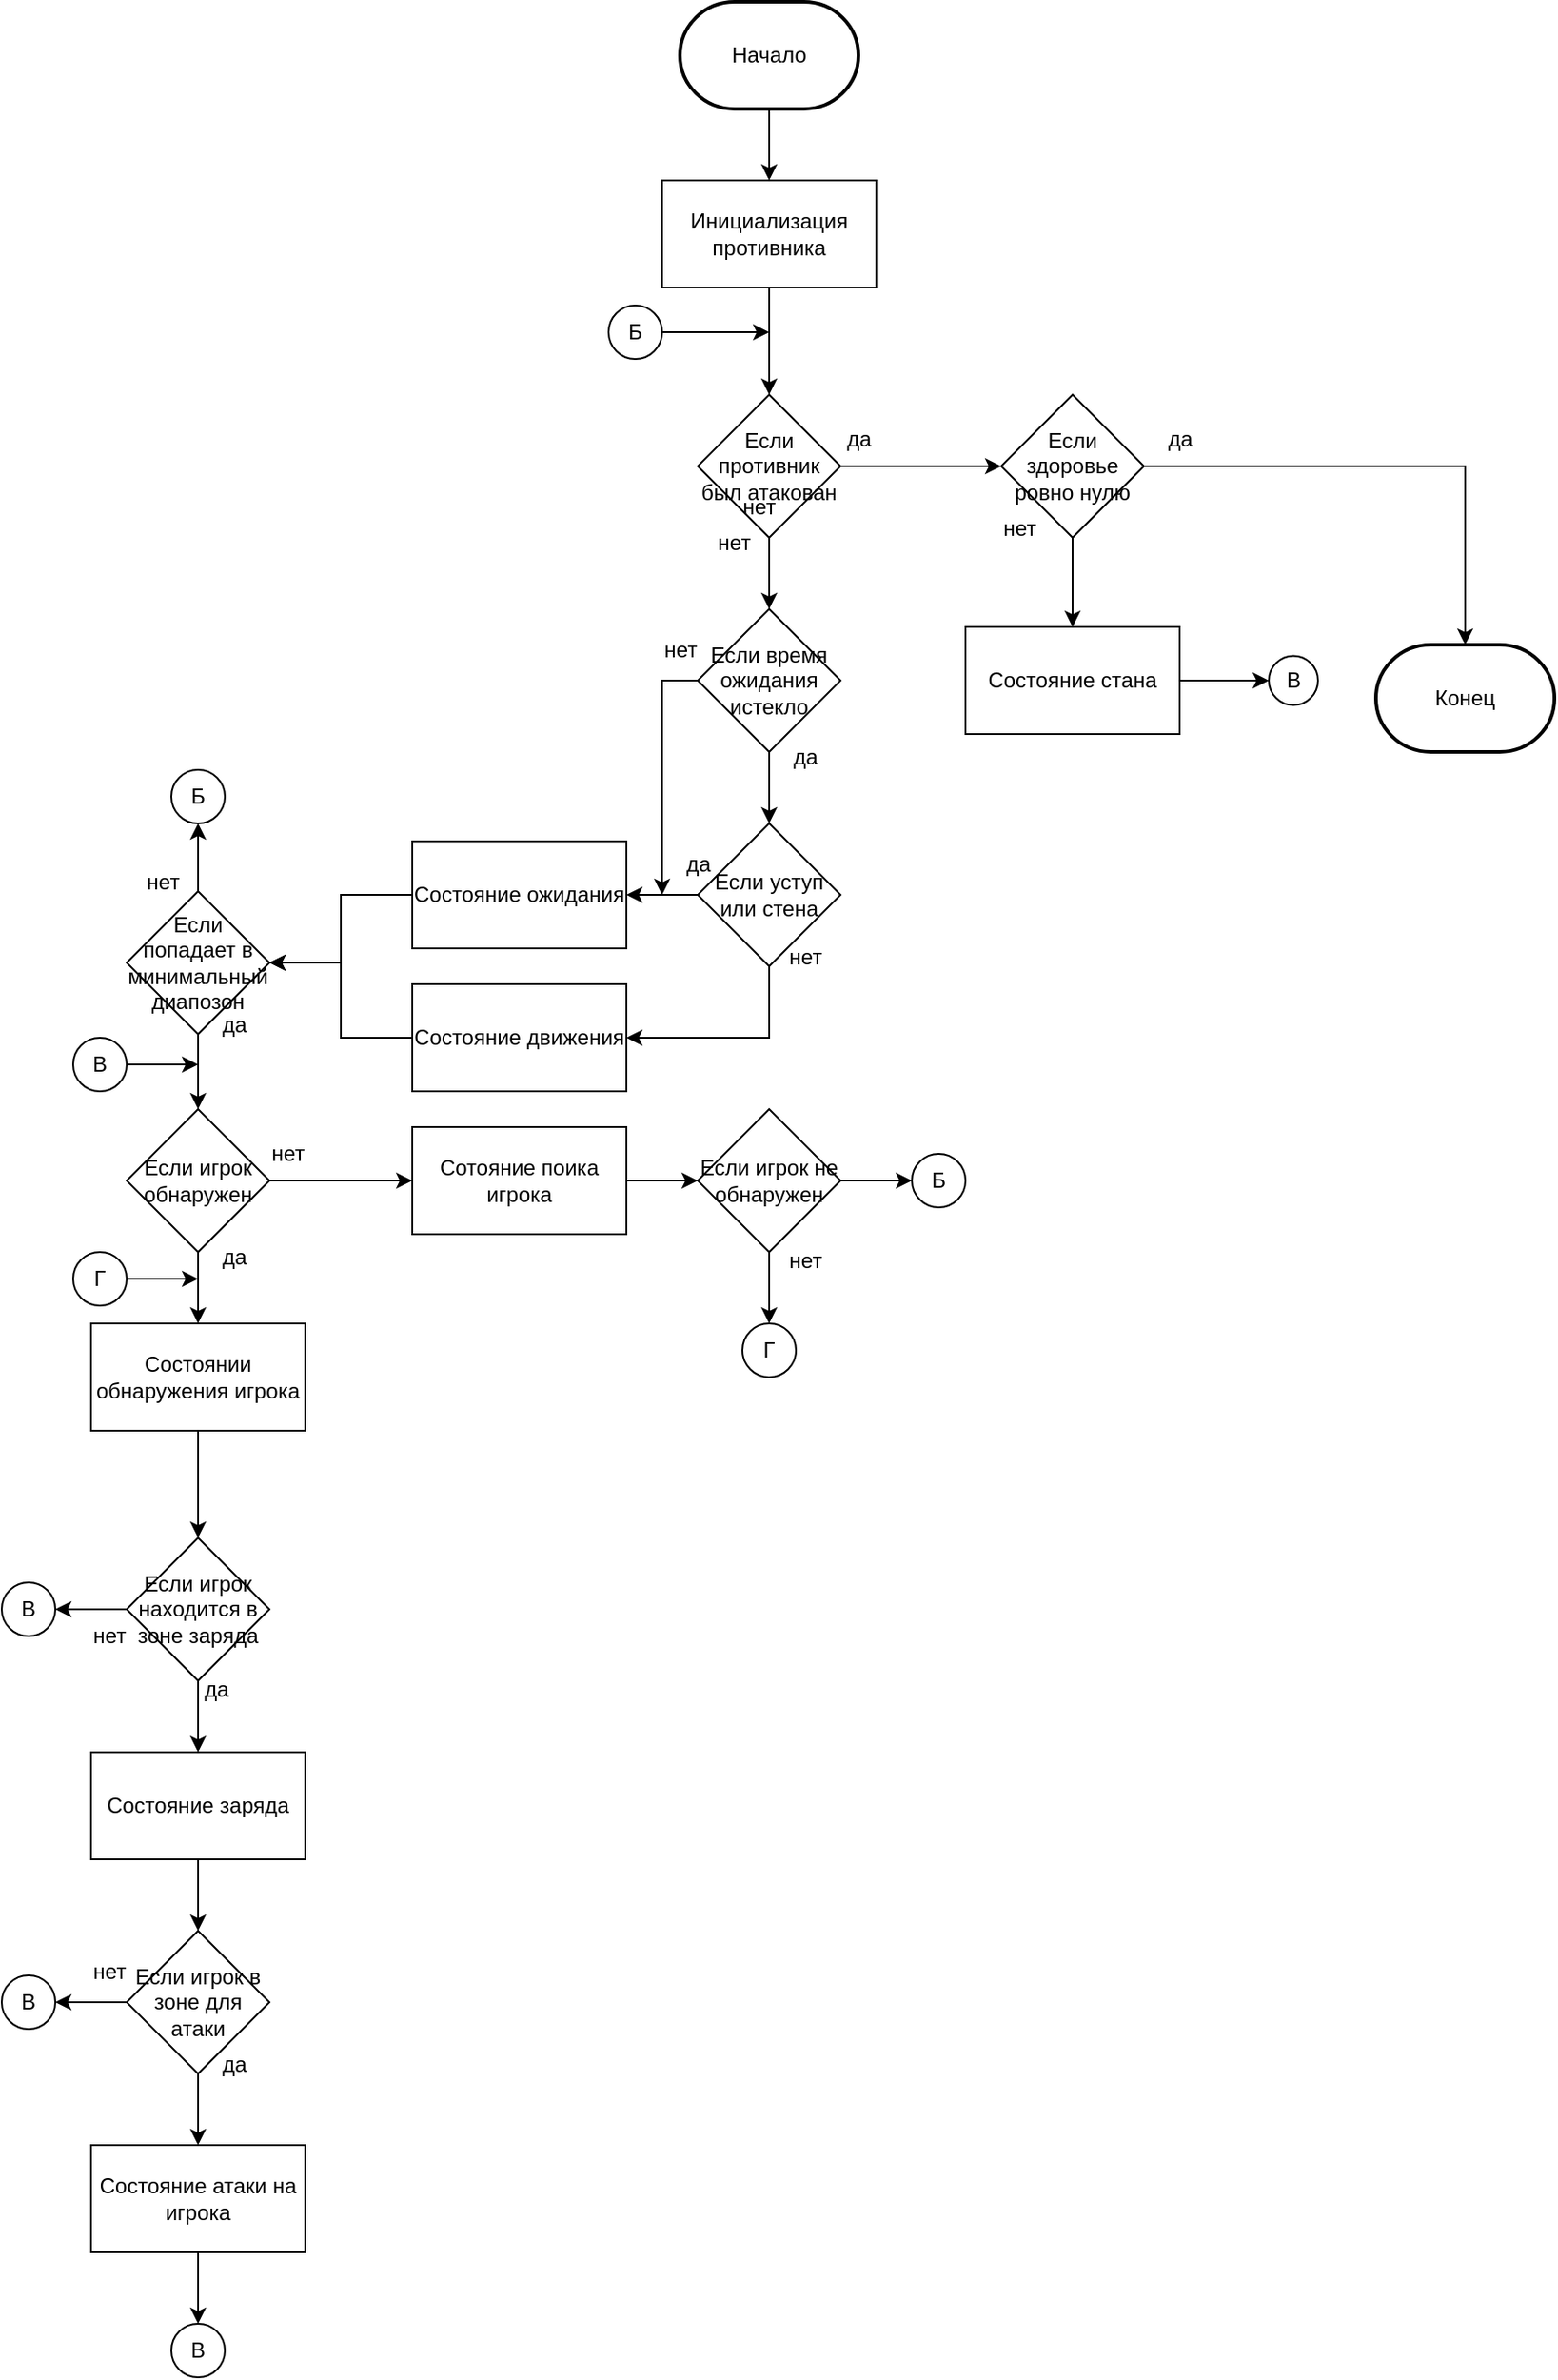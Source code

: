 <mxfile version="21.3.7" type="github">
  <diagram name="Страница 1" id="Gj84CHODnY0U7U4xxXaJ">
    <mxGraphModel dx="2876" dy="1137" grid="1" gridSize="10" guides="1" tooltips="1" connect="1" arrows="1" fold="1" page="1" pageScale="1" pageWidth="827" pageHeight="1169" math="0" shadow="0">
      <root>
        <mxCell id="0" />
        <mxCell id="1" parent="0" />
        <mxCell id="MkpX5dZ0gaFHG59IAgGM-9" style="edgeStyle=orthogonalEdgeStyle;rounded=0;orthogonalLoop=1;jettySize=auto;html=1;exitX=0.5;exitY=1;exitDx=0;exitDy=0;entryX=0.5;entryY=0;entryDx=0;entryDy=0;" edge="1" parent="1" source="MkpX5dZ0gaFHG59IAgGM-2" target="MkpX5dZ0gaFHG59IAgGM-7">
          <mxGeometry relative="1" as="geometry" />
        </mxCell>
        <mxCell id="MkpX5dZ0gaFHG59IAgGM-2" value="Инициализация противника" style="rounded=0;whiteSpace=wrap;html=1;" vertex="1" parent="1">
          <mxGeometry x="340" y="120" width="120" height="60" as="geometry" />
        </mxCell>
        <mxCell id="MkpX5dZ0gaFHG59IAgGM-6" style="edgeStyle=orthogonalEdgeStyle;rounded=0;orthogonalLoop=1;jettySize=auto;html=1;exitX=0.5;exitY=1;exitDx=0;exitDy=0;exitPerimeter=0;entryX=0.5;entryY=0;entryDx=0;entryDy=0;" edge="1" parent="1" source="MkpX5dZ0gaFHG59IAgGM-5" target="MkpX5dZ0gaFHG59IAgGM-2">
          <mxGeometry relative="1" as="geometry" />
        </mxCell>
        <mxCell id="MkpX5dZ0gaFHG59IAgGM-5" value="Начало" style="strokeWidth=2;html=1;shape=mxgraph.flowchart.terminator;whiteSpace=wrap;" vertex="1" parent="1">
          <mxGeometry x="350" y="20" width="100" height="60" as="geometry" />
        </mxCell>
        <mxCell id="MkpX5dZ0gaFHG59IAgGM-10" style="edgeStyle=orthogonalEdgeStyle;rounded=0;orthogonalLoop=1;jettySize=auto;html=1;exitX=0.5;exitY=1;exitDx=0;exitDy=0;entryX=0.5;entryY=0;entryDx=0;entryDy=0;" edge="1" parent="1" source="MkpX5dZ0gaFHG59IAgGM-7" target="MkpX5dZ0gaFHG59IAgGM-8">
          <mxGeometry relative="1" as="geometry" />
        </mxCell>
        <mxCell id="MkpX5dZ0gaFHG59IAgGM-11" style="edgeStyle=orthogonalEdgeStyle;rounded=0;orthogonalLoop=1;jettySize=auto;html=1;exitX=1;exitY=0.5;exitDx=0;exitDy=0;entryX=0;entryY=0.5;entryDx=0;entryDy=0;" edge="1" parent="1" source="MkpX5dZ0gaFHG59IAgGM-7" target="MkpX5dZ0gaFHG59IAgGM-12">
          <mxGeometry relative="1" as="geometry">
            <mxPoint x="590" y="260" as="targetPoint" />
          </mxGeometry>
        </mxCell>
        <mxCell id="MkpX5dZ0gaFHG59IAgGM-7" value="Если противник был атакован" style="rhombus;whiteSpace=wrap;html=1;" vertex="1" parent="1">
          <mxGeometry x="360" y="240" width="80" height="80" as="geometry" />
        </mxCell>
        <mxCell id="MkpX5dZ0gaFHG59IAgGM-24" style="edgeStyle=orthogonalEdgeStyle;rounded=0;orthogonalLoop=1;jettySize=auto;html=1;exitX=0.5;exitY=1;exitDx=0;exitDy=0;entryX=0.5;entryY=0;entryDx=0;entryDy=0;" edge="1" parent="1" source="MkpX5dZ0gaFHG59IAgGM-8" target="MkpX5dZ0gaFHG59IAgGM-23">
          <mxGeometry relative="1" as="geometry" />
        </mxCell>
        <mxCell id="MkpX5dZ0gaFHG59IAgGM-29" style="edgeStyle=orthogonalEdgeStyle;rounded=0;orthogonalLoop=1;jettySize=auto;html=1;exitX=0;exitY=0.5;exitDx=0;exitDy=0;" edge="1" parent="1" source="MkpX5dZ0gaFHG59IAgGM-8">
          <mxGeometry relative="1" as="geometry">
            <mxPoint x="340" y="520" as="targetPoint" />
          </mxGeometry>
        </mxCell>
        <mxCell id="MkpX5dZ0gaFHG59IAgGM-8" value="Если время ожидания истекло" style="rhombus;whiteSpace=wrap;html=1;" vertex="1" parent="1">
          <mxGeometry x="360" y="360" width="80" height="80" as="geometry" />
        </mxCell>
        <mxCell id="MkpX5dZ0gaFHG59IAgGM-20" style="edgeStyle=orthogonalEdgeStyle;rounded=0;orthogonalLoop=1;jettySize=auto;html=1;exitX=0.5;exitY=1;exitDx=0;exitDy=0;entryX=0.5;entryY=0;entryDx=0;entryDy=0;" edge="1" parent="1" source="MkpX5dZ0gaFHG59IAgGM-12" target="MkpX5dZ0gaFHG59IAgGM-19">
          <mxGeometry relative="1" as="geometry" />
        </mxCell>
        <mxCell id="MkpX5dZ0gaFHG59IAgGM-93" style="edgeStyle=orthogonalEdgeStyle;rounded=0;orthogonalLoop=1;jettySize=auto;html=1;exitX=1;exitY=0.5;exitDx=0;exitDy=0;entryX=0.5;entryY=0;entryDx=0;entryDy=0;entryPerimeter=0;" edge="1" parent="1" source="MkpX5dZ0gaFHG59IAgGM-12" target="MkpX5dZ0gaFHG59IAgGM-15">
          <mxGeometry relative="1" as="geometry" />
        </mxCell>
        <mxCell id="MkpX5dZ0gaFHG59IAgGM-12" value="Если здоровье ровно нулю" style="rhombus;whiteSpace=wrap;html=1;" vertex="1" parent="1">
          <mxGeometry x="530" y="240" width="80" height="80" as="geometry" />
        </mxCell>
        <mxCell id="MkpX5dZ0gaFHG59IAgGM-13" value="да" style="text;html=1;align=center;verticalAlign=middle;resizable=0;points=[];autosize=1;strokeColor=none;fillColor=none;" vertex="1" parent="1">
          <mxGeometry x="430" y="250" width="40" height="30" as="geometry" />
        </mxCell>
        <mxCell id="MkpX5dZ0gaFHG59IAgGM-14" value="нет" style="text;html=1;align=center;verticalAlign=middle;resizable=0;points=[];autosize=1;strokeColor=none;fillColor=none;" vertex="1" parent="1">
          <mxGeometry x="374" y="288" width="40" height="30" as="geometry" />
        </mxCell>
        <mxCell id="MkpX5dZ0gaFHG59IAgGM-15" value="Конец" style="strokeWidth=2;html=1;shape=mxgraph.flowchart.terminator;whiteSpace=wrap;" vertex="1" parent="1">
          <mxGeometry x="740" y="380" width="100" height="60" as="geometry" />
        </mxCell>
        <mxCell id="MkpX5dZ0gaFHG59IAgGM-17" value="да" style="text;html=1;align=center;verticalAlign=middle;resizable=0;points=[];autosize=1;strokeColor=none;fillColor=none;" vertex="1" parent="1">
          <mxGeometry x="610" y="250" width="40" height="30" as="geometry" />
        </mxCell>
        <mxCell id="MkpX5dZ0gaFHG59IAgGM-18" value="нет" style="text;html=1;align=center;verticalAlign=middle;resizable=0;points=[];autosize=1;strokeColor=none;fillColor=none;" vertex="1" parent="1">
          <mxGeometry x="520" y="300" width="40" height="30" as="geometry" />
        </mxCell>
        <mxCell id="MkpX5dZ0gaFHG59IAgGM-21" style="edgeStyle=orthogonalEdgeStyle;rounded=0;orthogonalLoop=1;jettySize=auto;html=1;exitX=1;exitY=0.5;exitDx=0;exitDy=0;entryX=0;entryY=0.5;entryDx=0;entryDy=0;" edge="1" parent="1" source="MkpX5dZ0gaFHG59IAgGM-19" target="MkpX5dZ0gaFHG59IAgGM-22">
          <mxGeometry relative="1" as="geometry">
            <mxPoint x="680" y="360" as="targetPoint" />
          </mxGeometry>
        </mxCell>
        <mxCell id="MkpX5dZ0gaFHG59IAgGM-19" value="Состояние стана" style="rounded=0;whiteSpace=wrap;html=1;" vertex="1" parent="1">
          <mxGeometry x="510" y="370" width="120" height="60" as="geometry" />
        </mxCell>
        <mxCell id="MkpX5dZ0gaFHG59IAgGM-22" value="В" style="ellipse;whiteSpace=wrap;html=1;aspect=fixed;" vertex="1" parent="1">
          <mxGeometry x="680" y="386.25" width="27.5" height="27.5" as="geometry" />
        </mxCell>
        <mxCell id="MkpX5dZ0gaFHG59IAgGM-27" style="edgeStyle=orthogonalEdgeStyle;rounded=0;orthogonalLoop=1;jettySize=auto;html=1;exitX=0;exitY=0.5;exitDx=0;exitDy=0;" edge="1" parent="1" source="MkpX5dZ0gaFHG59IAgGM-23" target="MkpX5dZ0gaFHG59IAgGM-28">
          <mxGeometry relative="1" as="geometry">
            <mxPoint x="280" y="520" as="targetPoint" />
          </mxGeometry>
        </mxCell>
        <mxCell id="MkpX5dZ0gaFHG59IAgGM-34" style="edgeStyle=orthogonalEdgeStyle;rounded=0;orthogonalLoop=1;jettySize=auto;html=1;exitX=0.5;exitY=1;exitDx=0;exitDy=0;entryX=1;entryY=0.5;entryDx=0;entryDy=0;" edge="1" parent="1" source="MkpX5dZ0gaFHG59IAgGM-23" target="MkpX5dZ0gaFHG59IAgGM-33">
          <mxGeometry relative="1" as="geometry" />
        </mxCell>
        <mxCell id="MkpX5dZ0gaFHG59IAgGM-23" value="Если уступ или стена" style="rhombus;whiteSpace=wrap;html=1;" vertex="1" parent="1">
          <mxGeometry x="360" y="480" width="80" height="80" as="geometry" />
        </mxCell>
        <mxCell id="MkpX5dZ0gaFHG59IAgGM-25" value="нет" style="text;html=1;align=center;verticalAlign=middle;resizable=0;points=[];autosize=1;strokeColor=none;fillColor=none;" vertex="1" parent="1">
          <mxGeometry x="360" y="308" width="40" height="30" as="geometry" />
        </mxCell>
        <mxCell id="MkpX5dZ0gaFHG59IAgGM-26" value="да" style="text;html=1;align=center;verticalAlign=middle;resizable=0;points=[];autosize=1;strokeColor=none;fillColor=none;" vertex="1" parent="1">
          <mxGeometry x="400" y="428" width="40" height="30" as="geometry" />
        </mxCell>
        <mxCell id="MkpX5dZ0gaFHG59IAgGM-36" style="edgeStyle=orthogonalEdgeStyle;rounded=0;orthogonalLoop=1;jettySize=auto;html=1;exitX=0;exitY=0.5;exitDx=0;exitDy=0;entryX=1;entryY=0.5;entryDx=0;entryDy=0;" edge="1" parent="1" source="MkpX5dZ0gaFHG59IAgGM-28" target="MkpX5dZ0gaFHG59IAgGM-35">
          <mxGeometry relative="1" as="geometry" />
        </mxCell>
        <mxCell id="MkpX5dZ0gaFHG59IAgGM-28" value="Состояние ожидания" style="rounded=0;whiteSpace=wrap;html=1;" vertex="1" parent="1">
          <mxGeometry x="200" y="490" width="120" height="60" as="geometry" />
        </mxCell>
        <mxCell id="MkpX5dZ0gaFHG59IAgGM-30" value="нет" style="text;html=1;align=center;verticalAlign=middle;resizable=0;points=[];autosize=1;strokeColor=none;fillColor=none;" vertex="1" parent="1">
          <mxGeometry x="330" y="368" width="40" height="30" as="geometry" />
        </mxCell>
        <mxCell id="MkpX5dZ0gaFHG59IAgGM-31" value="да" style="text;html=1;align=center;verticalAlign=middle;resizable=0;points=[];autosize=1;strokeColor=none;fillColor=none;" vertex="1" parent="1">
          <mxGeometry x="340" y="488" width="40" height="30" as="geometry" />
        </mxCell>
        <mxCell id="MkpX5dZ0gaFHG59IAgGM-32" value="нет" style="text;html=1;align=center;verticalAlign=middle;resizable=0;points=[];autosize=1;strokeColor=none;fillColor=none;" vertex="1" parent="1">
          <mxGeometry x="400" y="540" width="40" height="30" as="geometry" />
        </mxCell>
        <mxCell id="MkpX5dZ0gaFHG59IAgGM-37" style="edgeStyle=orthogonalEdgeStyle;rounded=0;orthogonalLoop=1;jettySize=auto;html=1;exitX=0;exitY=0.5;exitDx=0;exitDy=0;entryX=1;entryY=0.5;entryDx=0;entryDy=0;" edge="1" parent="1" source="MkpX5dZ0gaFHG59IAgGM-33" target="MkpX5dZ0gaFHG59IAgGM-35">
          <mxGeometry relative="1" as="geometry">
            <mxPoint x="140" y="580" as="targetPoint" />
          </mxGeometry>
        </mxCell>
        <mxCell id="MkpX5dZ0gaFHG59IAgGM-33" value="Состояние движения" style="rounded=0;whiteSpace=wrap;html=1;" vertex="1" parent="1">
          <mxGeometry x="200" y="570" width="120" height="60" as="geometry" />
        </mxCell>
        <mxCell id="MkpX5dZ0gaFHG59IAgGM-38" style="edgeStyle=orthogonalEdgeStyle;rounded=0;orthogonalLoop=1;jettySize=auto;html=1;exitX=0.5;exitY=0;exitDx=0;exitDy=0;entryX=0.5;entryY=1;entryDx=0;entryDy=0;" edge="1" parent="1" source="MkpX5dZ0gaFHG59IAgGM-35" target="MkpX5dZ0gaFHG59IAgGM-39">
          <mxGeometry relative="1" as="geometry">
            <mxPoint x="80" y="480" as="targetPoint" />
          </mxGeometry>
        </mxCell>
        <mxCell id="MkpX5dZ0gaFHG59IAgGM-45" style="edgeStyle=orthogonalEdgeStyle;rounded=0;orthogonalLoop=1;jettySize=auto;html=1;exitX=0.5;exitY=1;exitDx=0;exitDy=0;entryX=0.5;entryY=0;entryDx=0;entryDy=0;" edge="1" parent="1" source="MkpX5dZ0gaFHG59IAgGM-35" target="MkpX5dZ0gaFHG59IAgGM-44">
          <mxGeometry relative="1" as="geometry" />
        </mxCell>
        <mxCell id="MkpX5dZ0gaFHG59IAgGM-35" value="Если попадает в минимальный диапозон" style="rhombus;whiteSpace=wrap;html=1;" vertex="1" parent="1">
          <mxGeometry x="40" y="518" width="80" height="80" as="geometry" />
        </mxCell>
        <mxCell id="MkpX5dZ0gaFHG59IAgGM-39" value="Б" style="ellipse;whiteSpace=wrap;html=1;aspect=fixed;" vertex="1" parent="1">
          <mxGeometry x="65" y="450" width="30" height="30" as="geometry" />
        </mxCell>
        <mxCell id="MkpX5dZ0gaFHG59IAgGM-43" style="edgeStyle=orthogonalEdgeStyle;rounded=0;orthogonalLoop=1;jettySize=auto;html=1;exitX=1;exitY=0.5;exitDx=0;exitDy=0;" edge="1" parent="1" source="MkpX5dZ0gaFHG59IAgGM-40">
          <mxGeometry relative="1" as="geometry">
            <mxPoint x="400" y="205" as="targetPoint" />
          </mxGeometry>
        </mxCell>
        <mxCell id="MkpX5dZ0gaFHG59IAgGM-40" value="Б" style="ellipse;whiteSpace=wrap;html=1;aspect=fixed;" vertex="1" parent="1">
          <mxGeometry x="310" y="190" width="30" height="30" as="geometry" />
        </mxCell>
        <mxCell id="MkpX5dZ0gaFHG59IAgGM-47" style="edgeStyle=orthogonalEdgeStyle;rounded=0;orthogonalLoop=1;jettySize=auto;html=1;exitX=0.5;exitY=1;exitDx=0;exitDy=0;entryX=0.5;entryY=0;entryDx=0;entryDy=0;" edge="1" parent="1" source="MkpX5dZ0gaFHG59IAgGM-44" target="MkpX5dZ0gaFHG59IAgGM-66">
          <mxGeometry relative="1" as="geometry" />
        </mxCell>
        <mxCell id="MkpX5dZ0gaFHG59IAgGM-63" style="edgeStyle=orthogonalEdgeStyle;rounded=0;orthogonalLoop=1;jettySize=auto;html=1;exitX=1;exitY=0.5;exitDx=0;exitDy=0;entryX=0;entryY=0.5;entryDx=0;entryDy=0;" edge="1" parent="1" source="MkpX5dZ0gaFHG59IAgGM-44" target="MkpX5dZ0gaFHG59IAgGM-69">
          <mxGeometry relative="1" as="geometry">
            <mxPoint x="160" y="680" as="targetPoint" />
          </mxGeometry>
        </mxCell>
        <mxCell id="MkpX5dZ0gaFHG59IAgGM-44" value="Если игрок обнаружен" style="rhombus;whiteSpace=wrap;html=1;" vertex="1" parent="1">
          <mxGeometry x="40" y="640" width="80" height="80" as="geometry" />
        </mxCell>
        <mxCell id="MkpX5dZ0gaFHG59IAgGM-49" style="edgeStyle=orthogonalEdgeStyle;rounded=0;orthogonalLoop=1;jettySize=auto;html=1;exitX=0.5;exitY=1;exitDx=0;exitDy=0;entryX=0.5;entryY=0;entryDx=0;entryDy=0;" edge="1" parent="1" source="MkpX5dZ0gaFHG59IAgGM-46" target="MkpX5dZ0gaFHG59IAgGM-48">
          <mxGeometry relative="1" as="geometry" />
        </mxCell>
        <mxCell id="MkpX5dZ0gaFHG59IAgGM-78" style="edgeStyle=orthogonalEdgeStyle;rounded=0;orthogonalLoop=1;jettySize=auto;html=1;exitX=0;exitY=0.5;exitDx=0;exitDy=0;entryX=1;entryY=0.5;entryDx=0;entryDy=0;" edge="1" parent="1" source="MkpX5dZ0gaFHG59IAgGM-46" target="MkpX5dZ0gaFHG59IAgGM-74">
          <mxGeometry relative="1" as="geometry" />
        </mxCell>
        <mxCell id="MkpX5dZ0gaFHG59IAgGM-46" value="Если игрок находится в зоне заряда" style="rhombus;whiteSpace=wrap;html=1;" vertex="1" parent="1">
          <mxGeometry x="40" y="880" width="80" height="80" as="geometry" />
        </mxCell>
        <mxCell id="MkpX5dZ0gaFHG59IAgGM-51" style="edgeStyle=orthogonalEdgeStyle;rounded=0;orthogonalLoop=1;jettySize=auto;html=1;exitX=0.5;exitY=1;exitDx=0;exitDy=0;entryX=0.5;entryY=0;entryDx=0;entryDy=0;" edge="1" parent="1" source="MkpX5dZ0gaFHG59IAgGM-48" target="MkpX5dZ0gaFHG59IAgGM-50">
          <mxGeometry relative="1" as="geometry" />
        </mxCell>
        <mxCell id="MkpX5dZ0gaFHG59IAgGM-48" value="Состояние заряда" style="rounded=0;whiteSpace=wrap;html=1;" vertex="1" parent="1">
          <mxGeometry x="20" y="1000" width="120" height="60" as="geometry" />
        </mxCell>
        <mxCell id="MkpX5dZ0gaFHG59IAgGM-53" style="edgeStyle=orthogonalEdgeStyle;rounded=0;orthogonalLoop=1;jettySize=auto;html=1;exitX=0.5;exitY=1;exitDx=0;exitDy=0;entryX=0.5;entryY=0;entryDx=0;entryDy=0;" edge="1" parent="1" source="MkpX5dZ0gaFHG59IAgGM-50" target="MkpX5dZ0gaFHG59IAgGM-52">
          <mxGeometry relative="1" as="geometry" />
        </mxCell>
        <mxCell id="MkpX5dZ0gaFHG59IAgGM-76" style="edgeStyle=orthogonalEdgeStyle;rounded=0;orthogonalLoop=1;jettySize=auto;html=1;exitX=0;exitY=0.5;exitDx=0;exitDy=0;entryX=1;entryY=0.5;entryDx=0;entryDy=0;" edge="1" parent="1" source="MkpX5dZ0gaFHG59IAgGM-50" target="MkpX5dZ0gaFHG59IAgGM-73">
          <mxGeometry relative="1" as="geometry" />
        </mxCell>
        <mxCell id="MkpX5dZ0gaFHG59IAgGM-50" value="Если игрок в зоне для атаки" style="rhombus;whiteSpace=wrap;html=1;" vertex="1" parent="1">
          <mxGeometry x="40" y="1100" width="80" height="80" as="geometry" />
        </mxCell>
        <mxCell id="MkpX5dZ0gaFHG59IAgGM-75" style="edgeStyle=orthogonalEdgeStyle;rounded=0;orthogonalLoop=1;jettySize=auto;html=1;exitX=0.5;exitY=1;exitDx=0;exitDy=0;entryX=0.5;entryY=0;entryDx=0;entryDy=0;" edge="1" parent="1" source="MkpX5dZ0gaFHG59IAgGM-52" target="MkpX5dZ0gaFHG59IAgGM-72">
          <mxGeometry relative="1" as="geometry" />
        </mxCell>
        <mxCell id="MkpX5dZ0gaFHG59IAgGM-52" value="Состояние атаки на игрока" style="rounded=0;whiteSpace=wrap;html=1;" vertex="1" parent="1">
          <mxGeometry x="20" y="1220" width="120" height="60" as="geometry" />
        </mxCell>
        <mxCell id="MkpX5dZ0gaFHG59IAgGM-54" value="да" style="text;html=1;align=center;verticalAlign=middle;resizable=0;points=[];autosize=1;strokeColor=none;fillColor=none;" vertex="1" parent="1">
          <mxGeometry x="80" y="708" width="40" height="30" as="geometry" />
        </mxCell>
        <mxCell id="MkpX5dZ0gaFHG59IAgGM-55" value="да" style="text;html=1;align=center;verticalAlign=middle;resizable=0;points=[];autosize=1;strokeColor=none;fillColor=none;" vertex="1" parent="1">
          <mxGeometry x="70" y="950" width="40" height="30" as="geometry" />
        </mxCell>
        <mxCell id="MkpX5dZ0gaFHG59IAgGM-56" value="да" style="text;html=1;align=center;verticalAlign=middle;resizable=0;points=[];autosize=1;strokeColor=none;fillColor=none;" vertex="1" parent="1">
          <mxGeometry x="80" y="1160" width="40" height="30" as="geometry" />
        </mxCell>
        <mxCell id="MkpX5dZ0gaFHG59IAgGM-59" value="нет" style="text;html=1;align=center;verticalAlign=middle;resizable=0;points=[];autosize=1;strokeColor=none;fillColor=none;" vertex="1" parent="1">
          <mxGeometry x="10" y="1108" width="40" height="30" as="geometry" />
        </mxCell>
        <mxCell id="MkpX5dZ0gaFHG59IAgGM-61" value="да" style="text;html=1;align=center;verticalAlign=middle;resizable=0;points=[];autosize=1;strokeColor=none;fillColor=none;" vertex="1" parent="1">
          <mxGeometry x="80" y="578" width="40" height="30" as="geometry" />
        </mxCell>
        <mxCell id="MkpX5dZ0gaFHG59IAgGM-62" value="нет" style="text;html=1;align=center;verticalAlign=middle;resizable=0;points=[];autosize=1;strokeColor=none;fillColor=none;" vertex="1" parent="1">
          <mxGeometry x="40" y="498" width="40" height="30" as="geometry" />
        </mxCell>
        <mxCell id="MkpX5dZ0gaFHG59IAgGM-70" style="edgeStyle=orthogonalEdgeStyle;rounded=0;orthogonalLoop=1;jettySize=auto;html=1;exitX=0.5;exitY=1;exitDx=0;exitDy=0;entryX=0.5;entryY=0;entryDx=0;entryDy=0;" edge="1" parent="1" source="MkpX5dZ0gaFHG59IAgGM-66" target="MkpX5dZ0gaFHG59IAgGM-46">
          <mxGeometry relative="1" as="geometry" />
        </mxCell>
        <mxCell id="MkpX5dZ0gaFHG59IAgGM-66" value="Состоянии обнаружения игрока" style="rounded=0;whiteSpace=wrap;html=1;" vertex="1" parent="1">
          <mxGeometry x="20" y="760" width="120" height="60" as="geometry" />
        </mxCell>
        <mxCell id="MkpX5dZ0gaFHG59IAgGM-67" value="нет" style="text;html=1;align=center;verticalAlign=middle;resizable=0;points=[];autosize=1;strokeColor=none;fillColor=none;" vertex="1" parent="1">
          <mxGeometry x="110" y="650" width="40" height="30" as="geometry" />
        </mxCell>
        <mxCell id="MkpX5dZ0gaFHG59IAgGM-68" value="нет" style="text;html=1;align=center;verticalAlign=middle;resizable=0;points=[];autosize=1;strokeColor=none;fillColor=none;" vertex="1" parent="1">
          <mxGeometry x="10" y="920" width="40" height="30" as="geometry" />
        </mxCell>
        <mxCell id="MkpX5dZ0gaFHG59IAgGM-82" style="edgeStyle=orthogonalEdgeStyle;rounded=0;orthogonalLoop=1;jettySize=auto;html=1;exitX=1;exitY=0.5;exitDx=0;exitDy=0;entryX=0;entryY=0.5;entryDx=0;entryDy=0;" edge="1" parent="1" source="MkpX5dZ0gaFHG59IAgGM-69" target="MkpX5dZ0gaFHG59IAgGM-83">
          <mxGeometry relative="1" as="geometry">
            <mxPoint x="360" y="680" as="targetPoint" />
          </mxGeometry>
        </mxCell>
        <mxCell id="MkpX5dZ0gaFHG59IAgGM-69" value="Сотояние поика игрока" style="rounded=0;whiteSpace=wrap;html=1;" vertex="1" parent="1">
          <mxGeometry x="200" y="650" width="120" height="60" as="geometry" />
        </mxCell>
        <mxCell id="MkpX5dZ0gaFHG59IAgGM-72" value="В" style="ellipse;whiteSpace=wrap;html=1;aspect=fixed;" vertex="1" parent="1">
          <mxGeometry x="65" y="1320" width="30" height="30" as="geometry" />
        </mxCell>
        <mxCell id="MkpX5dZ0gaFHG59IAgGM-73" value="В" style="ellipse;whiteSpace=wrap;html=1;aspect=fixed;" vertex="1" parent="1">
          <mxGeometry x="-30" y="1125" width="30" height="30" as="geometry" />
        </mxCell>
        <mxCell id="MkpX5dZ0gaFHG59IAgGM-74" value="В" style="ellipse;whiteSpace=wrap;html=1;aspect=fixed;" vertex="1" parent="1">
          <mxGeometry x="-30" y="905" width="30" height="30" as="geometry" />
        </mxCell>
        <mxCell id="MkpX5dZ0gaFHG59IAgGM-81" style="edgeStyle=orthogonalEdgeStyle;rounded=0;orthogonalLoop=1;jettySize=auto;html=1;exitX=1;exitY=0.5;exitDx=0;exitDy=0;" edge="1" parent="1" source="MkpX5dZ0gaFHG59IAgGM-79">
          <mxGeometry relative="1" as="geometry">
            <mxPoint x="80" y="615" as="targetPoint" />
          </mxGeometry>
        </mxCell>
        <mxCell id="MkpX5dZ0gaFHG59IAgGM-79" value="В" style="ellipse;whiteSpace=wrap;html=1;aspect=fixed;" vertex="1" parent="1">
          <mxGeometry x="10" y="600" width="30" height="30" as="geometry" />
        </mxCell>
        <mxCell id="MkpX5dZ0gaFHG59IAgGM-84" style="edgeStyle=orthogonalEdgeStyle;rounded=0;orthogonalLoop=1;jettySize=auto;html=1;exitX=0.5;exitY=1;exitDx=0;exitDy=0;entryX=0.5;entryY=0;entryDx=0;entryDy=0;" edge="1" parent="1" source="MkpX5dZ0gaFHG59IAgGM-83" target="MkpX5dZ0gaFHG59IAgGM-85">
          <mxGeometry relative="1" as="geometry">
            <mxPoint x="400" y="760" as="targetPoint" />
          </mxGeometry>
        </mxCell>
        <mxCell id="MkpX5dZ0gaFHG59IAgGM-92" style="edgeStyle=orthogonalEdgeStyle;rounded=0;orthogonalLoop=1;jettySize=auto;html=1;exitX=1;exitY=0.5;exitDx=0;exitDy=0;entryX=0;entryY=0.5;entryDx=0;entryDy=0;" edge="1" parent="1" source="MkpX5dZ0gaFHG59IAgGM-83" target="MkpX5dZ0gaFHG59IAgGM-91">
          <mxGeometry relative="1" as="geometry" />
        </mxCell>
        <mxCell id="MkpX5dZ0gaFHG59IAgGM-83" value="Если игрок не обнаружен" style="rhombus;whiteSpace=wrap;html=1;" vertex="1" parent="1">
          <mxGeometry x="360" y="640" width="80" height="80" as="geometry" />
        </mxCell>
        <mxCell id="MkpX5dZ0gaFHG59IAgGM-85" value="Г" style="ellipse;whiteSpace=wrap;html=1;aspect=fixed;" vertex="1" parent="1">
          <mxGeometry x="385" y="760" width="30" height="30" as="geometry" />
        </mxCell>
        <mxCell id="MkpX5dZ0gaFHG59IAgGM-89" style="edgeStyle=orthogonalEdgeStyle;rounded=0;orthogonalLoop=1;jettySize=auto;html=1;exitX=1;exitY=0.5;exitDx=0;exitDy=0;" edge="1" parent="1" source="MkpX5dZ0gaFHG59IAgGM-86">
          <mxGeometry relative="1" as="geometry">
            <mxPoint x="80" y="735" as="targetPoint" />
          </mxGeometry>
        </mxCell>
        <mxCell id="MkpX5dZ0gaFHG59IAgGM-86" value="Г" style="ellipse;whiteSpace=wrap;html=1;aspect=fixed;" vertex="1" parent="1">
          <mxGeometry x="10" y="720" width="30" height="30" as="geometry" />
        </mxCell>
        <mxCell id="MkpX5dZ0gaFHG59IAgGM-90" value="нет" style="text;html=1;align=center;verticalAlign=middle;resizable=0;points=[];autosize=1;strokeColor=none;fillColor=none;" vertex="1" parent="1">
          <mxGeometry x="400" y="710" width="40" height="30" as="geometry" />
        </mxCell>
        <mxCell id="MkpX5dZ0gaFHG59IAgGM-91" value="Б" style="ellipse;whiteSpace=wrap;html=1;aspect=fixed;" vertex="1" parent="1">
          <mxGeometry x="480" y="665" width="30" height="30" as="geometry" />
        </mxCell>
      </root>
    </mxGraphModel>
  </diagram>
</mxfile>
